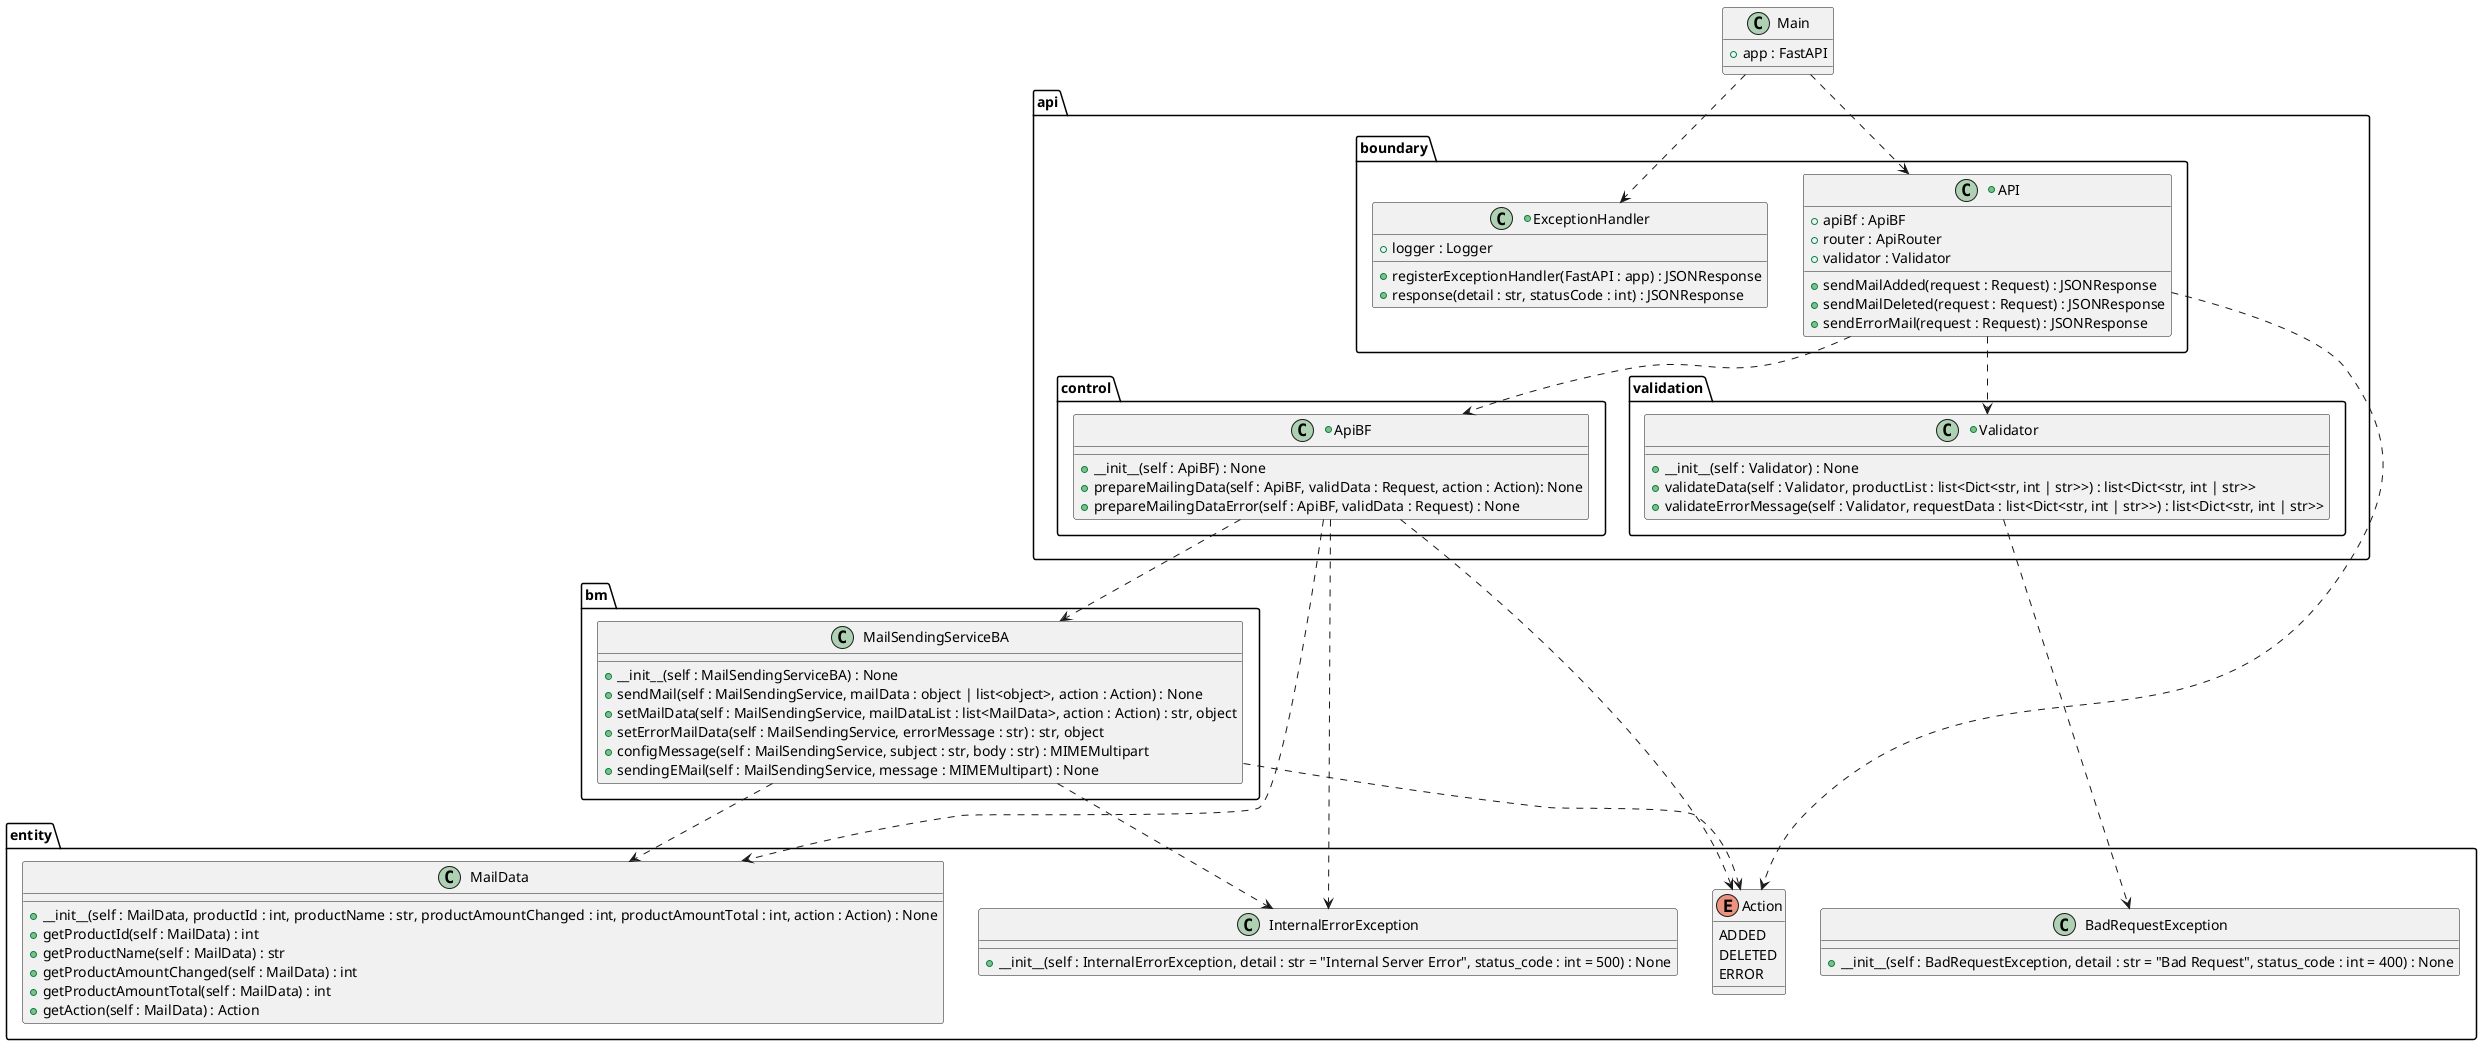 @startuml

package api {
    package boundary {
        +class API {
            +apiBf : ApiBF 
            +router : ApiRouter 
            +validator : Validator 

            +sendMailAdded(request : Request) : JSONResponse
            +sendMailDeleted(request : Request) : JSONResponse
            +sendErrorMail(request : Request) : JSONResponse
        }

        +class ExceptionHandler {
            +logger : Logger
            +registerExceptionHandler(FastAPI : app) : JSONResponse
            +response(detail : str, statusCode : int) : JSONResponse            
        }
    }

    package control {
        +class ApiBF {
            +__init__(self : ApiBF) : None
            +prepareMailingData(self : ApiBF, validData : Request, action : Action): None
            +prepareMailingDataError(self : ApiBF, validData : Request) : None
        }
    }

    package validation {
        +class Validator {
            +__init__(self : Validator) : None
            +validateData(self : Validator, productList : list<Dict<str, int | str>>) : list<Dict<str, int | str>>
            +validateErrorMessage(self : Validator, requestData : list<Dict<str, int | str>>) : list<Dict<str, int | str>> 
        }
    }
}

package bm {
    class MailSendingServiceBA {
        +__init__(self : MailSendingServiceBA) : None
        +sendMail(self : MailSendingService, mailData : object | list<object>, action : Action) : None
        +setMailData(self : MailSendingService, mailDataList : list<MailData>, action : Action) : str, object 
        +setErrorMailData(self : MailSendingService, errorMessage : str) : str, object 
        +configMessage(self : MailSendingService, subject : str, body : str) : MIMEMultipart
        +sendingEMail(self : MailSendingService, message : MIMEMultipart) : None
    }
}

package entity {
    class MailData {
        +__init__(self : MailData, productId : int, productName : str, productAmountChanged : int, productAmountTotal : int, action : Action) : None
        +getProductId(self : MailData) : int
        +getProductName(self : MailData) : str
        +getProductAmountChanged(self : MailData) : int
        +getProductAmountTotal(self : MailData) : int
        +getAction(self : MailData) : Action
    }

    enum Action {
        ADDED
        DELETED
        ERROR
    }

    class InternalErrorException {
        +__init__(self : InternalErrorException, detail : str = "Internal Server Error", status_code : int = 500) : None
    }

    class BadRequestException {
        +__init__(self : BadRequestException, detail : str = "Bad Request", status_code : int = 400) : None

    }
}

class Main {
    +app : FastAPI
}

Main ..> ExceptionHandler
Main ..> API

API ..> Validator
API ..> ApiBF
API ..> Action

ApiBF ..> MailData
ApiBF ..> MailSendingServiceBA
ApiBF ..> InternalErrorException
ApiBF ..> Action

Validator ..> BadRequestException

MailSendingServiceBA ..> Action
MailSendingServiceBA ..> InternalErrorException
MailSendingServiceBA ..> MailData

@enduml
